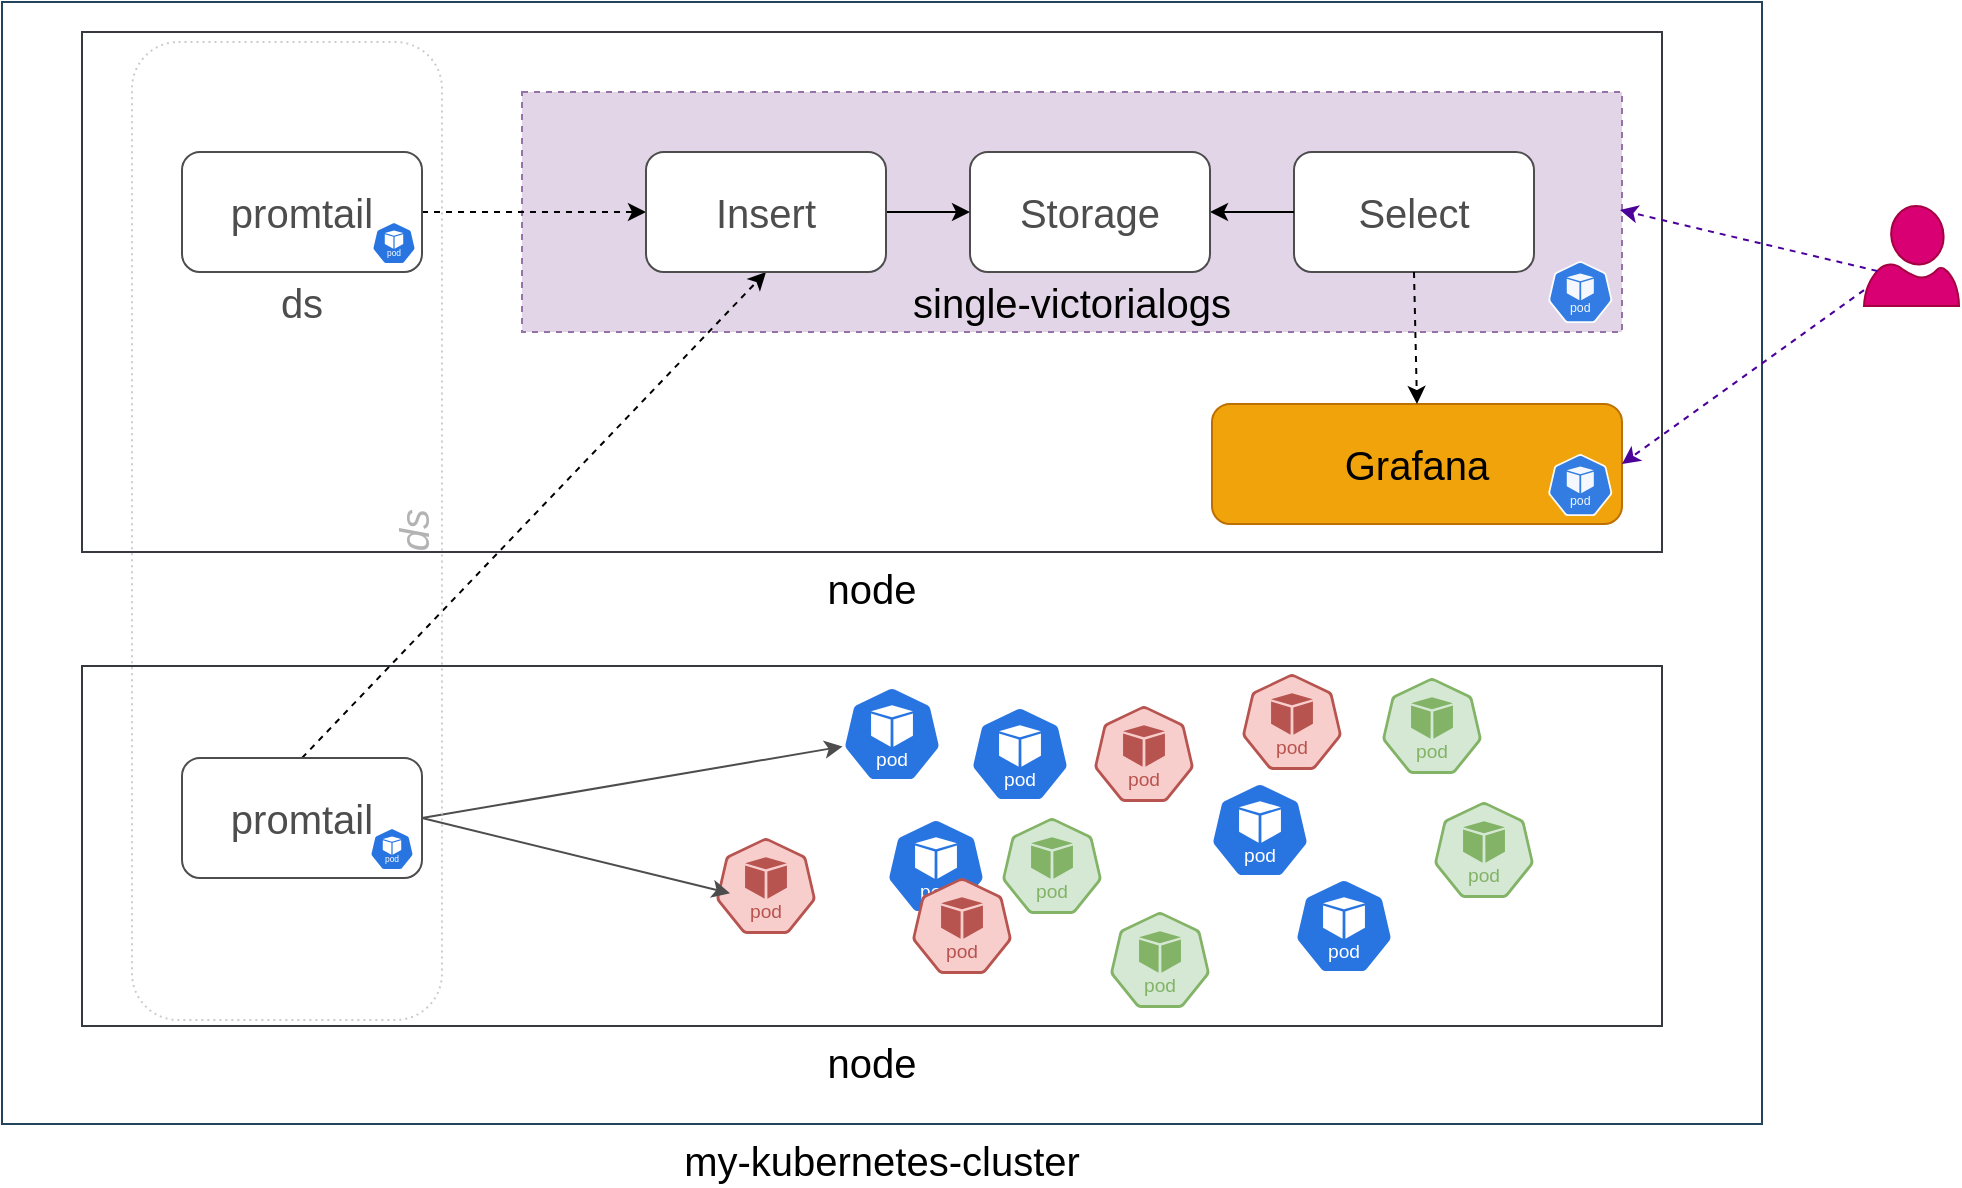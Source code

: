 <mxfile version="26.1.3">
  <diagram name="Page-1" id="2RwBSwlChWgLmfvyJ2yR">
    <mxGraphModel dx="1791" dy="867" grid="0" gridSize="10" guides="1" tooltips="1" connect="1" arrows="1" fold="1" page="1" pageScale="1" pageWidth="1100" pageHeight="850" math="0" shadow="0">
      <root>
        <mxCell id="0" />
        <mxCell id="1" parent="0" />
        <mxCell id="ehVqMPbxieoHPZxiJAn3-5" value="single-victorialogs" style="rounded=0;whiteSpace=wrap;html=1;strokeColor=#9673a6;fontSize=20;labelPosition=center;verticalLabelPosition=middle;align=center;verticalAlign=bottom;dashed=1;fillColor=#e1d5e7;" parent="1" vertex="1">
          <mxGeometry x="330" y="50" width="550" height="120" as="geometry" />
        </mxCell>
        <mxCell id="ehVqMPbxieoHPZxiJAn3-7" value="my-kubernetes-cluster" style="rounded=0;whiteSpace=wrap;html=1;strokeColor=#23445d;fontSize=20;labelPosition=center;verticalLabelPosition=bottom;align=center;verticalAlign=top;fillColor=none;" parent="1" vertex="1">
          <mxGeometry x="70" y="5" width="880" height="561" as="geometry" />
        </mxCell>
        <mxCell id="ehVqMPbxieoHPZxiJAn3-6" value="node" style="rounded=0;whiteSpace=wrap;html=1;strokeColor=#36393d;fontSize=20;labelPosition=center;verticalLabelPosition=bottom;align=center;verticalAlign=top;fillColor=none;" parent="1" vertex="1">
          <mxGeometry x="110" y="20" width="790" height="260" as="geometry" />
        </mxCell>
        <mxCell id="ehVqMPbxieoHPZxiJAn3-1" value="Select" style="rounded=1;whiteSpace=wrap;html=1;strokeColor=#4D4D4D;fontSize=20;fontColor=#4D4D4D;" parent="1" vertex="1">
          <mxGeometry x="716" y="80" width="120" height="60" as="geometry" />
        </mxCell>
        <mxCell id="ehVqMPbxieoHPZxiJAn3-3" style="rounded=0;orthogonalLoop=1;jettySize=auto;html=1;exitX=1;exitY=0.5;exitDx=0;exitDy=0;fontFamily=Helvetica;fontSize=20;fontColor=#4D4D4D;entryX=0;entryY=0.5;entryDx=0;entryDy=0;dashed=1;" parent="1" source="ehVqMPbxieoHPZxiJAn3-2" target="ehVqMPbxieoHPZxiJAn3-11" edge="1">
          <mxGeometry relative="1" as="geometry" />
        </mxCell>
        <mxCell id="ehVqMPbxieoHPZxiJAn3-2" value="promtail" style="rounded=1;whiteSpace=wrap;html=1;strokeColor=#4D4D4D;fontSize=20;fontColor=#4D4D4D;" parent="1" vertex="1">
          <mxGeometry x="160" y="80" width="120" height="60" as="geometry" />
        </mxCell>
        <mxCell id="ehVqMPbxieoHPZxiJAn3-13" style="edgeStyle=orthogonalEdgeStyle;rounded=0;orthogonalLoop=1;jettySize=auto;html=1;fontFamily=Helvetica;fontSize=20;fontColor=#4D4D4D;entryX=1;entryY=0.5;entryDx=0;entryDy=0;" parent="1" source="ehVqMPbxieoHPZxiJAn3-1" target="ehVqMPbxieoHPZxiJAn3-4" edge="1">
          <mxGeometry relative="1" as="geometry" />
        </mxCell>
        <mxCell id="ehVqMPbxieoHPZxiJAn3-4" value="Storage" style="rounded=1;whiteSpace=wrap;html=1;strokeColor=#4D4D4D;fontSize=20;fontColor=#4D4D4D;" parent="1" vertex="1">
          <mxGeometry x="554" y="80" width="120" height="60" as="geometry" />
        </mxCell>
        <mxCell id="ehVqMPbxieoHPZxiJAn3-8" value="node" style="rounded=0;whiteSpace=wrap;html=1;strokeColor=#36393d;fontSize=20;labelPosition=center;verticalLabelPosition=bottom;align=center;verticalAlign=top;fillColor=none;" parent="1" vertex="1">
          <mxGeometry x="110" y="337" width="790" height="180" as="geometry" />
        </mxCell>
        <mxCell id="ehVqMPbxieoHPZxiJAn3-10" style="rounded=0;orthogonalLoop=1;jettySize=auto;html=1;exitX=0.5;exitY=0;exitDx=0;exitDy=0;entryX=0.5;entryY=1;entryDx=0;entryDy=0;fontFamily=Helvetica;fontSize=20;fontColor=#4D4D4D;dashed=1;" parent="1" source="ehVqMPbxieoHPZxiJAn3-9" target="ehVqMPbxieoHPZxiJAn3-11" edge="1">
          <mxGeometry relative="1" as="geometry" />
        </mxCell>
        <mxCell id="ehVqMPbxieoHPZxiJAn3-9" value="promtail" style="rounded=1;whiteSpace=wrap;html=1;strokeColor=#4D4D4D;fontSize=20;fontColor=#4D4D4D;" parent="1" vertex="1">
          <mxGeometry x="160" y="383" width="120" height="60" as="geometry" />
        </mxCell>
        <mxCell id="ehVqMPbxieoHPZxiJAn3-12" style="edgeStyle=orthogonalEdgeStyle;rounded=0;orthogonalLoop=1;jettySize=auto;html=1;exitX=1;exitY=0.5;exitDx=0;exitDy=0;fontFamily=Helvetica;fontSize=20;fontColor=#4D4D4D;" parent="1" source="ehVqMPbxieoHPZxiJAn3-11" target="ehVqMPbxieoHPZxiJAn3-4" edge="1">
          <mxGeometry relative="1" as="geometry" />
        </mxCell>
        <mxCell id="ehVqMPbxieoHPZxiJAn3-11" value="Insert" style="rounded=1;whiteSpace=wrap;html=1;strokeColor=#4D4D4D;fontSize=20;fontColor=#4D4D4D;" parent="1" vertex="1">
          <mxGeometry x="392" y="80" width="120" height="60" as="geometry" />
        </mxCell>
        <mxCell id="ehVqMPbxieoHPZxiJAn3-14" value="" style="aspect=fixed;sketch=0;html=1;dashed=0;whitespace=wrap;verticalLabelPosition=bottom;verticalAlign=top;fillColor=#2875E2;strokeColor=#ffffff;points=[[0.005,0.63,0],[0.1,0.2,0],[0.9,0.2,0],[0.5,0,0],[0.995,0.63,0],[0.72,0.99,0],[0.5,1,0],[0.28,0.99,0]];shape=mxgraph.kubernetes.icon2;kubernetesLabel=1;prIcon=pod;rounded=0;align=center;fontFamily=Helvetica;fontSize=20;fontColor=#4D4D4D;" parent="1" vertex="1">
          <mxGeometry x="490" y="347" width="50" height="48" as="geometry" />
        </mxCell>
        <mxCell id="ehVqMPbxieoHPZxiJAn3-15" value="" style="aspect=fixed;sketch=0;html=1;dashed=0;whitespace=wrap;verticalLabelPosition=bottom;verticalAlign=top;fillColor=#f8cecc;strokeColor=#b85450;points=[[0.005,0.63,0],[0.1,0.2,0],[0.9,0.2,0],[0.5,0,0],[0.995,0.63,0],[0.72,0.99,0],[0.5,1,0],[0.28,0.99,0]];shape=mxgraph.kubernetes.icon2;kubernetesLabel=1;prIcon=pod;rounded=0;align=center;fontFamily=Helvetica;fontSize=20;" parent="1" vertex="1">
          <mxGeometry x="427" y="423" width="50" height="48" as="geometry" />
        </mxCell>
        <mxCell id="ehVqMPbxieoHPZxiJAn3-16" value="" style="aspect=fixed;sketch=0;html=1;dashed=0;whitespace=wrap;verticalLabelPosition=bottom;verticalAlign=top;fillColor=#d5e8d4;strokeColor=#82b366;points=[[0.005,0.63,0],[0.1,0.2,0],[0.9,0.2,0],[0.5,0,0],[0.995,0.63,0],[0.72,0.99,0],[0.5,1,0],[0.28,0.99,0]];shape=mxgraph.kubernetes.icon2;kubernetesLabel=1;prIcon=pod;rounded=0;align=center;fontFamily=Helvetica;fontSize=20;" parent="1" vertex="1">
          <mxGeometry x="570" y="413" width="50" height="48" as="geometry" />
        </mxCell>
        <mxCell id="ehVqMPbxieoHPZxiJAn3-17" style="rounded=0;orthogonalLoop=1;jettySize=auto;html=1;exitX=1;exitY=0.5;exitDx=0;exitDy=0;entryX=0.005;entryY=0.63;entryDx=0;entryDy=0;entryPerimeter=0;fontFamily=Helvetica;fontSize=20;fontColor=#4D4D4D;strokeColor=#4D4D4D;" parent="1" source="ehVqMPbxieoHPZxiJAn3-9" target="ehVqMPbxieoHPZxiJAn3-14" edge="1">
          <mxGeometry relative="1" as="geometry" />
        </mxCell>
        <mxCell id="ehVqMPbxieoHPZxiJAn3-18" value="" style="aspect=fixed;sketch=0;html=1;dashed=0;whitespace=wrap;verticalLabelPosition=bottom;verticalAlign=top;fillColor=#2875E2;strokeColor=#ffffff;points=[[0.005,0.63,0],[0.1,0.2,0],[0.9,0.2,0],[0.5,0,0],[0.995,0.63,0],[0.72,0.99,0],[0.5,1,0],[0.28,0.99,0]];shape=mxgraph.kubernetes.icon2;kubernetesLabel=1;prIcon=pod;rounded=0;align=center;fontFamily=Helvetica;fontSize=20;fontColor=#4D4D4D;" parent="1" vertex="1">
          <mxGeometry x="674" y="395" width="50" height="48" as="geometry" />
        </mxCell>
        <mxCell id="ehVqMPbxieoHPZxiJAn3-19" value="" style="aspect=fixed;sketch=0;html=1;dashed=0;whitespace=wrap;verticalLabelPosition=bottom;verticalAlign=top;fillColor=#2875E2;strokeColor=#ffffff;points=[[0.005,0.63,0],[0.1,0.2,0],[0.9,0.2,0],[0.5,0,0],[0.995,0.63,0],[0.72,0.99,0],[0.5,1,0],[0.28,0.99,0]];shape=mxgraph.kubernetes.icon2;kubernetesLabel=1;prIcon=pod;rounded=0;align=center;fontFamily=Helvetica;fontSize=20;fontColor=#4D4D4D;" parent="1" vertex="1">
          <mxGeometry x="512" y="413" width="50" height="48" as="geometry" />
        </mxCell>
        <mxCell id="ehVqMPbxieoHPZxiJAn3-20" value="" style="aspect=fixed;sketch=0;html=1;dashed=0;whitespace=wrap;verticalLabelPosition=bottom;verticalAlign=top;fillColor=#2875E2;strokeColor=#ffffff;points=[[0.005,0.63,0],[0.1,0.2,0],[0.9,0.2,0],[0.5,0,0],[0.995,0.63,0],[0.72,0.99,0],[0.5,1,0],[0.28,0.99,0]];shape=mxgraph.kubernetes.icon2;kubernetesLabel=1;prIcon=pod;rounded=0;align=center;fontFamily=Helvetica;fontSize=20;fontColor=#4D4D4D;" parent="1" vertex="1">
          <mxGeometry x="716" y="443" width="50" height="48" as="geometry" />
        </mxCell>
        <mxCell id="ehVqMPbxieoHPZxiJAn3-21" value="" style="aspect=fixed;sketch=0;html=1;dashed=0;whitespace=wrap;verticalLabelPosition=bottom;verticalAlign=top;fillColor=#2875E2;strokeColor=#ffffff;points=[[0.005,0.63,0],[0.1,0.2,0],[0.9,0.2,0],[0.5,0,0],[0.995,0.63,0],[0.72,0.99,0],[0.5,1,0],[0.28,0.99,0]];shape=mxgraph.kubernetes.icon2;kubernetesLabel=1;prIcon=pod;rounded=0;align=center;fontFamily=Helvetica;fontSize=20;fontColor=#4D4D4D;" parent="1" vertex="1">
          <mxGeometry x="554" y="357" width="50" height="48" as="geometry" />
        </mxCell>
        <mxCell id="ehVqMPbxieoHPZxiJAn3-22" value="" style="aspect=fixed;sketch=0;html=1;dashed=0;whitespace=wrap;verticalLabelPosition=bottom;verticalAlign=top;fillColor=#f8cecc;strokeColor=#b85450;points=[[0.005,0.63,0],[0.1,0.2,0],[0.9,0.2,0],[0.5,0,0],[0.995,0.63,0],[0.72,0.99,0],[0.5,1,0],[0.28,0.99,0]];shape=mxgraph.kubernetes.icon2;kubernetesLabel=1;prIcon=pod;rounded=0;align=center;fontFamily=Helvetica;fontSize=20;" parent="1" vertex="1">
          <mxGeometry x="616" y="357" width="50" height="48" as="geometry" />
        </mxCell>
        <mxCell id="ehVqMPbxieoHPZxiJAn3-23" value="" style="aspect=fixed;sketch=0;html=1;dashed=0;whitespace=wrap;verticalLabelPosition=bottom;verticalAlign=top;fillColor=#f8cecc;strokeColor=#b85450;points=[[0.005,0.63,0],[0.1,0.2,0],[0.9,0.2,0],[0.5,0,0],[0.995,0.63,0],[0.72,0.99,0],[0.5,1,0],[0.28,0.99,0]];shape=mxgraph.kubernetes.icon2;kubernetesLabel=1;prIcon=pod;rounded=0;align=center;fontFamily=Helvetica;fontSize=20;" parent="1" vertex="1">
          <mxGeometry x="525" y="443" width="50" height="48" as="geometry" />
        </mxCell>
        <mxCell id="ehVqMPbxieoHPZxiJAn3-24" value="" style="aspect=fixed;sketch=0;html=1;dashed=0;whitespace=wrap;verticalLabelPosition=bottom;verticalAlign=top;fillColor=#f8cecc;strokeColor=#b85450;points=[[0.005,0.63,0],[0.1,0.2,0],[0.9,0.2,0],[0.5,0,0],[0.995,0.63,0],[0.72,0.99,0],[0.5,1,0],[0.28,0.99,0]];shape=mxgraph.kubernetes.icon2;kubernetesLabel=1;prIcon=pod;rounded=0;align=center;fontFamily=Helvetica;fontSize=20;" parent="1" vertex="1">
          <mxGeometry x="690" y="341" width="50" height="48" as="geometry" />
        </mxCell>
        <mxCell id="ehVqMPbxieoHPZxiJAn3-25" value="" style="aspect=fixed;sketch=0;html=1;dashed=0;whitespace=wrap;verticalLabelPosition=bottom;verticalAlign=top;fillColor=#d5e8d4;strokeColor=#82b366;points=[[0.005,0.63,0],[0.1,0.2,0],[0.9,0.2,0],[0.5,0,0],[0.995,0.63,0],[0.72,0.99,0],[0.5,1,0],[0.28,0.99,0]];shape=mxgraph.kubernetes.icon2;kubernetesLabel=1;prIcon=pod;rounded=0;align=center;fontFamily=Helvetica;fontSize=20;" parent="1" vertex="1">
          <mxGeometry x="624" y="460" width="50" height="48" as="geometry" />
        </mxCell>
        <mxCell id="ehVqMPbxieoHPZxiJAn3-26" value="" style="aspect=fixed;sketch=0;html=1;dashed=0;whitespace=wrap;verticalLabelPosition=bottom;verticalAlign=top;fillColor=#d5e8d4;strokeColor=#82b366;points=[[0.005,0.63,0],[0.1,0.2,0],[0.9,0.2,0],[0.5,0,0],[0.995,0.63,0],[0.72,0.99,0],[0.5,1,0],[0.28,0.99,0]];shape=mxgraph.kubernetes.icon2;kubernetesLabel=1;prIcon=pod;rounded=0;align=center;fontFamily=Helvetica;fontSize=20;" parent="1" vertex="1">
          <mxGeometry x="786" y="405" width="50" height="48" as="geometry" />
        </mxCell>
        <mxCell id="ehVqMPbxieoHPZxiJAn3-27" value="" style="aspect=fixed;sketch=0;html=1;dashed=0;whitespace=wrap;verticalLabelPosition=bottom;verticalAlign=top;fillColor=#d5e8d4;strokeColor=#82b366;points=[[0.005,0.63,0],[0.1,0.2,0],[0.9,0.2,0],[0.5,0,0],[0.995,0.63,0],[0.72,0.99,0],[0.5,1,0],[0.28,0.99,0]];shape=mxgraph.kubernetes.icon2;kubernetesLabel=1;prIcon=pod;rounded=0;align=center;fontFamily=Helvetica;fontSize=20;" parent="1" vertex="1">
          <mxGeometry x="760" y="343" width="50" height="48" as="geometry" />
        </mxCell>
        <mxCell id="ehVqMPbxieoHPZxiJAn3-28" style="rounded=0;orthogonalLoop=1;jettySize=auto;html=1;exitX=1;exitY=0.5;exitDx=0;exitDy=0;entryX=0.14;entryY=0.575;entryDx=0;entryDy=0;entryPerimeter=0;fontFamily=Helvetica;fontSize=20;fontColor=#4D4D4D;strokeColor=#4D4D4D;align=center;verticalAlign=middle;labelBackgroundColor=default;endArrow=classic;" parent="1" source="ehVqMPbxieoHPZxiJAn3-9" target="ehVqMPbxieoHPZxiJAn3-15" edge="1">
          <mxGeometry relative="1" as="geometry" />
        </mxCell>
        <mxCell id="ehVqMPbxieoHPZxiJAn3-30" value="ds" style="text;html=1;align=center;verticalAlign=middle;whiteSpace=wrap;rounded=0;fontFamily=Helvetica;fontSize=20;fontColor=#4D4D4D;" parent="1" vertex="1">
          <mxGeometry x="190" y="140" width="60" height="30" as="geometry" />
        </mxCell>
        <mxCell id="ehVqMPbxieoHPZxiJAn3-31" value="User" style="verticalLabelPosition=bottom;html=1;verticalAlign=top;align=center;strokeColor=#A50040;fillColor=#d80073;shape=mxgraph.azure.user;rounded=0;fontFamily=Helvetica;fontSize=20;fontColor=#ffffff;" parent="1" vertex="1">
          <mxGeometry x="1001" y="107" width="47.5" height="50" as="geometry" />
        </mxCell>
        <mxCell id="ehVqMPbxieoHPZxiJAn3-32" style="rounded=0;orthogonalLoop=1;jettySize=auto;html=1;exitX=0.14;exitY=0.65;exitDx=0;exitDy=0;fontFamily=Helvetica;fontSize=20;fontColor=#4D4D4D;exitPerimeter=0;strokeColor=#4C0099;dashed=1;" parent="1" source="ehVqMPbxieoHPZxiJAn3-31" edge="1">
          <mxGeometry relative="1" as="geometry">
            <mxPoint x="879" y="109" as="targetPoint" />
          </mxGeometry>
        </mxCell>
        <mxCell id="fkW6v90EYQ75fddFsg6K-1" value="Grafana" style="rounded=1;whiteSpace=wrap;html=1;strokeColor=#BD7000;fontSize=20;fillColor=#f0a30a;fontColor=#000000;" parent="1" vertex="1">
          <mxGeometry x="675" y="206" width="205" height="60" as="geometry" />
        </mxCell>
        <mxCell id="fkW6v90EYQ75fddFsg6K-2" style="rounded=0;orthogonalLoop=1;jettySize=auto;html=1;exitX=0.5;exitY=1;exitDx=0;exitDy=0;entryX=0.5;entryY=0;entryDx=0;entryDy=0;fontFamily=Helvetica;fontSize=20;fontColor=#4D4D4D;dashed=1;" parent="1" source="ehVqMPbxieoHPZxiJAn3-1" target="fkW6v90EYQ75fddFsg6K-1" edge="1">
          <mxGeometry relative="1" as="geometry">
            <mxPoint x="230" y="393" as="sourcePoint" />
            <mxPoint x="402" y="120" as="targetPoint" />
          </mxGeometry>
        </mxCell>
        <mxCell id="fkW6v90EYQ75fddFsg6K-3" style="rounded=0;orthogonalLoop=1;jettySize=auto;html=1;entryX=1;entryY=0.5;entryDx=0;entryDy=0;fontFamily=Helvetica;fontSize=20;fontColor=#4D4D4D;strokeColor=#4C0099;dashed=1;" parent="1" source="ehVqMPbxieoHPZxiJAn3-31" target="fkW6v90EYQ75fddFsg6K-1" edge="1">
          <mxGeometry relative="1" as="geometry">
            <mxPoint x="1020" y="120" as="sourcePoint" />
            <mxPoint x="846" y="120" as="targetPoint" />
          </mxGeometry>
        </mxCell>
        <mxCell id="TUv1-5tStwGAutyLD4vM-1" value="" style="aspect=fixed;sketch=0;html=1;dashed=0;whitespace=wrap;verticalLabelPosition=bottom;verticalAlign=top;fillColor=#2875E2;strokeColor=#ffffff;points=[[0.005,0.63,0],[0.1,0.2,0],[0.9,0.2,0],[0.5,0,0],[0.995,0.63,0],[0.72,0.99,0],[0.5,1,0],[0.28,0.99,0]];shape=mxgraph.kubernetes.icon2;kubernetesLabel=1;prIcon=pod;rounded=0;align=center;fontFamily=Helvetica;fontSize=20;fontColor=#4D4D4D;opacity=95;" vertex="1" parent="1">
          <mxGeometry x="843" y="134.5" width="32.29" height="31" as="geometry" />
        </mxCell>
        <mxCell id="TUv1-5tStwGAutyLD4vM-3" value="" style="aspect=fixed;sketch=0;html=1;dashed=0;whitespace=wrap;verticalLabelPosition=bottom;verticalAlign=top;fillColor=#2875E2;strokeColor=#ffffff;points=[[0.005,0.63,0],[0.1,0.2,0],[0.9,0.2,0],[0.5,0,0],[0.995,0.63,0],[0.72,0.99,0],[0.5,1,0],[0.28,0.99,0]];shape=mxgraph.kubernetes.icon2;kubernetesLabel=1;prIcon=pod;rounded=0;align=center;fontFamily=Helvetica;fontSize=20;fontColor=#4D4D4D;opacity=95;" vertex="1" parent="1">
          <mxGeometry x="843" y="231" width="32.29" height="31" as="geometry" />
        </mxCell>
        <mxCell id="TUv1-5tStwGAutyLD4vM-4" value="" style="aspect=fixed;sketch=0;html=1;dashed=0;whitespace=wrap;verticalLabelPosition=bottom;verticalAlign=top;fillColor=#2875E2;strokeColor=#ffffff;points=[[0.005,0.63,0],[0.1,0.2,0],[0.9,0.2,0],[0.5,0,0],[0.995,0.63,0],[0.72,0.99,0],[0.5,1,0],[0.28,0.99,0]];shape=mxgraph.kubernetes.icon2;kubernetesLabel=1;prIcon=pod;rounded=0;align=center;fontFamily=Helvetica;fontSize=20;fontColor=#4D4D4D;" vertex="1" parent="1">
          <mxGeometry x="255" y="115" width="22" height="21.12" as="geometry" />
        </mxCell>
        <mxCell id="TUv1-5tStwGAutyLD4vM-5" value="" style="aspect=fixed;sketch=0;html=1;dashed=0;whitespace=wrap;verticalLabelPosition=bottom;verticalAlign=top;fillColor=#2875E2;strokeColor=#ffffff;points=[[0.005,0.63,0],[0.1,0.2,0],[0.9,0.2,0],[0.5,0,0],[0.995,0.63,0],[0.72,0.99,0],[0.5,1,0],[0.28,0.99,0]];shape=mxgraph.kubernetes.icon2;kubernetesLabel=1;prIcon=pod;rounded=0;align=center;fontFamily=Helvetica;fontSize=20;fontColor=#4D4D4D;" vertex="1" parent="1">
          <mxGeometry x="254" y="418" width="22" height="21.12" as="geometry" />
        </mxCell>
        <mxCell id="TUv1-5tStwGAutyLD4vM-7" value="&lt;i&gt;ds&lt;/i&gt;" style="rounded=1;whiteSpace=wrap;html=1;strokeColor=#CCCCCC;fontSize=20;fontColor=#B3B3B3;fillColor=none;dashed=1;dashPattern=1 2;verticalAlign=bottom;textDirection=ltr;labelPosition=center;verticalLabelPosition=middle;align=center;horizontal=0;" vertex="1" parent="1">
          <mxGeometry x="135" y="25" width="155" height="489" as="geometry" />
        </mxCell>
      </root>
    </mxGraphModel>
  </diagram>
</mxfile>
